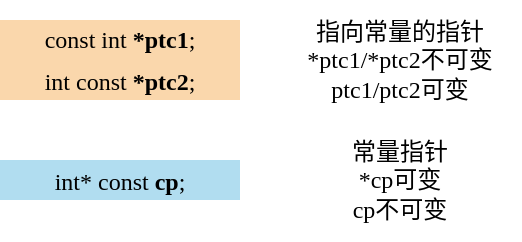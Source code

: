 <mxfile version="22.1.16" type="device">
  <diagram name="Page-1" id="xCV3qbr-aHJIMHQM99jd">
    <mxGraphModel dx="543" dy="373" grid="1" gridSize="10" guides="1" tooltips="1" connect="1" arrows="1" fold="1" page="1" pageScale="1" pageWidth="850" pageHeight="1100" math="0" shadow="0">
      <root>
        <mxCell id="0" />
        <mxCell id="1" parent="0" />
        <mxCell id="qd-W6-Yyjhlh6UygpdSp-1" value="&lt;font face=&quot;consolas&quot;&gt;const int &lt;b&gt;*ptc1&lt;/b&gt;;&lt;/font&gt;" style="rounded=0;whiteSpace=wrap;html=1;strokeColor=none;fillColor=#fad7ac;align=center;" vertex="1" parent="1">
          <mxGeometry x="120" y="160" width="120" height="20" as="geometry" />
        </mxCell>
        <mxCell id="qd-W6-Yyjhlh6UygpdSp-2" value="&lt;p style=&quot;line-height: 100%;&quot;&gt;&lt;font face=&quot;Consolas&quot;&gt;int const &lt;b&gt;*ptc2&lt;/b&gt;;&lt;/font&gt;&lt;/p&gt;" style="rounded=0;whiteSpace=wrap;html=1;strokeColor=none;fillColor=#fad7ac;align=center;" vertex="1" parent="1">
          <mxGeometry x="120" y="180" width="120" height="20" as="geometry" />
        </mxCell>
        <mxCell id="qd-W6-Yyjhlh6UygpdSp-3" value="&lt;p style=&quot;line-height: 100%;&quot;&gt;&lt;font face=&quot;Consolas&quot;&gt;int* const &lt;b&gt;cp&lt;/b&gt;;&lt;/font&gt;&lt;/p&gt;" style="rounded=0;whiteSpace=wrap;html=1;strokeColor=none;fillColor=#b1ddf0;align=center;" vertex="1" parent="1">
          <mxGeometry x="120" y="230" width="120" height="20" as="geometry" />
        </mxCell>
        <mxCell id="qd-W6-Yyjhlh6UygpdSp-4" value="&lt;font face=&quot;consolas&quot;&gt;指向常量的指针&lt;br&gt;*ptc1/*ptc2不可变&lt;br&gt;ptc1/ptc2可变&lt;br&gt;&lt;/font&gt;" style="text;html=1;strokeColor=none;fillColor=none;align=center;verticalAlign=middle;whiteSpace=wrap;rounded=0;" vertex="1" parent="1">
          <mxGeometry x="260" y="150" width="120" height="60" as="geometry" />
        </mxCell>
        <mxCell id="qd-W6-Yyjhlh6UygpdSp-5" value="&lt;font face=&quot;consolas&quot;&gt;常量指针&lt;br&gt;*cp可变&lt;br&gt;cp不可变&lt;br&gt;&lt;/font&gt;" style="text;html=1;strokeColor=none;fillColor=none;align=center;verticalAlign=middle;whiteSpace=wrap;rounded=0;" vertex="1" parent="1">
          <mxGeometry x="260" y="210" width="120" height="60" as="geometry" />
        </mxCell>
      </root>
    </mxGraphModel>
  </diagram>
</mxfile>
